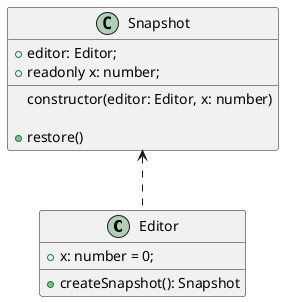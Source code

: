@startuml
class Editor {
    + x: number = 0;
    + createSnapshot(): Snapshot
}

class Snapshot {
    + editor: Editor;
    + readonly x: number;

    constructor(editor: Editor, x: number)

    + restore()
}
Snapshot <.. Editor
@enduml
